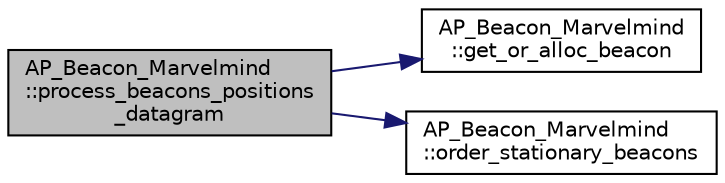 digraph "AP_Beacon_Marvelmind::process_beacons_positions_datagram"
{
 // INTERACTIVE_SVG=YES
  edge [fontname="Helvetica",fontsize="10",labelfontname="Helvetica",labelfontsize="10"];
  node [fontname="Helvetica",fontsize="10",shape=record];
  rankdir="LR";
  Node1 [label="AP_Beacon_Marvelmind\l::process_beacons_positions\l_datagram",height=0.2,width=0.4,color="black", fillcolor="grey75", style="filled", fontcolor="black"];
  Node1 -> Node2 [color="midnightblue",fontsize="10",style="solid",fontname="Helvetica"];
  Node2 [label="AP_Beacon_Marvelmind\l::get_or_alloc_beacon",height=0.2,width=0.4,color="black", fillcolor="white", style="filled",URL="$classAP__Beacon__Marvelmind.html#ad1c3b418eb01623f9390740c959864f2"];
  Node1 -> Node3 [color="midnightblue",fontsize="10",style="solid",fontname="Helvetica"];
  Node3 [label="AP_Beacon_Marvelmind\l::order_stationary_beacons",height=0.2,width=0.4,color="black", fillcolor="white", style="filled",URL="$classAP__Beacon__Marvelmind.html#a19b3aa69ac441f06414a798709af806a"];
}

